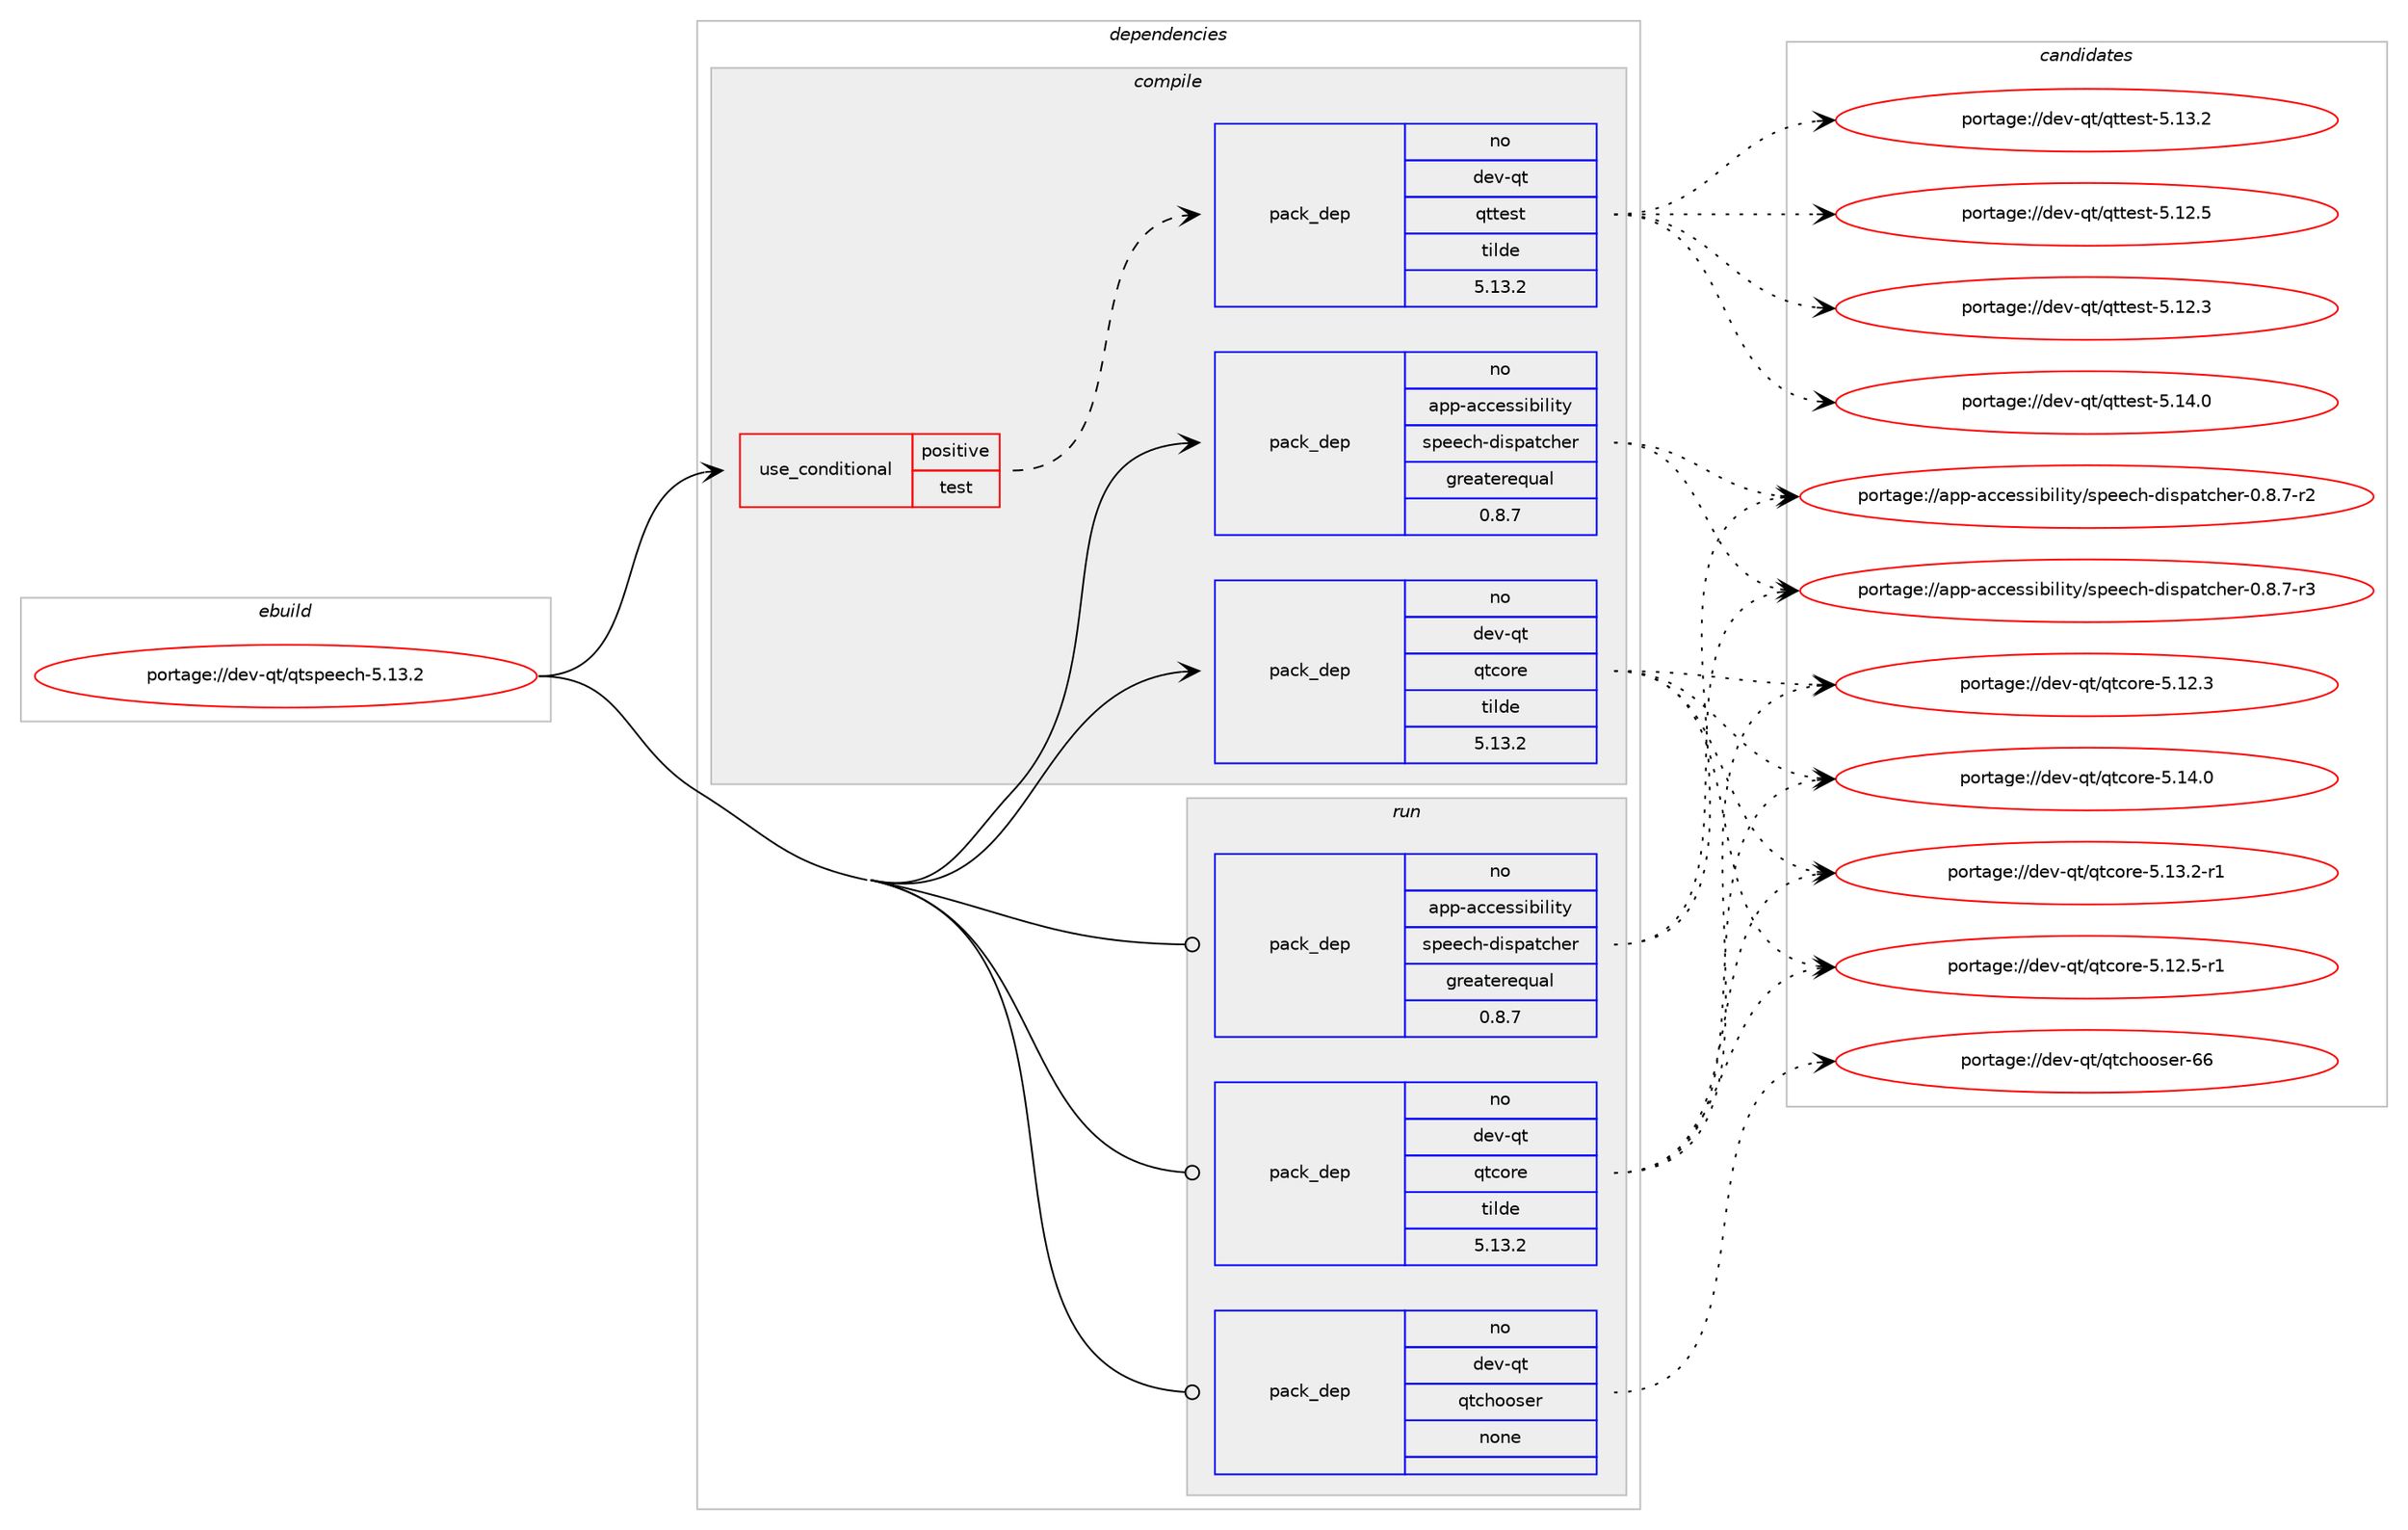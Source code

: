digraph prolog {

# *************
# Graph options
# *************

newrank=true;
concentrate=true;
compound=true;
graph [rankdir=LR,fontname=Helvetica,fontsize=10,ranksep=1.5];#, ranksep=2.5, nodesep=0.2];
edge  [arrowhead=vee];
node  [fontname=Helvetica,fontsize=10];

# **********
# The ebuild
# **********

subgraph cluster_leftcol {
color=gray;
label=<<i>ebuild</i>>;
id [label="portage://dev-qt/qtspeech-5.13.2", color=red, width=4, href="../dev-qt/qtspeech-5.13.2.svg"];
}

# ****************
# The dependencies
# ****************

subgraph cluster_midcol {
color=gray;
label=<<i>dependencies</i>>;
subgraph cluster_compile {
fillcolor="#eeeeee";
style=filled;
label=<<i>compile</i>>;
subgraph cond102336 {
dependency413248 [label=<<TABLE BORDER="0" CELLBORDER="1" CELLSPACING="0" CELLPADDING="4"><TR><TD ROWSPAN="3" CELLPADDING="10">use_conditional</TD></TR><TR><TD>positive</TD></TR><TR><TD>test</TD></TR></TABLE>>, shape=none, color=red];
subgraph pack306033 {
dependency413249 [label=<<TABLE BORDER="0" CELLBORDER="1" CELLSPACING="0" CELLPADDING="4" WIDTH="220"><TR><TD ROWSPAN="6" CELLPADDING="30">pack_dep</TD></TR><TR><TD WIDTH="110">no</TD></TR><TR><TD>dev-qt</TD></TR><TR><TD>qttest</TD></TR><TR><TD>tilde</TD></TR><TR><TD>5.13.2</TD></TR></TABLE>>, shape=none, color=blue];
}
dependency413248:e -> dependency413249:w [weight=20,style="dashed",arrowhead="vee"];
}
id:e -> dependency413248:w [weight=20,style="solid",arrowhead="vee"];
subgraph pack306034 {
dependency413250 [label=<<TABLE BORDER="0" CELLBORDER="1" CELLSPACING="0" CELLPADDING="4" WIDTH="220"><TR><TD ROWSPAN="6" CELLPADDING="30">pack_dep</TD></TR><TR><TD WIDTH="110">no</TD></TR><TR><TD>app-accessibility</TD></TR><TR><TD>speech-dispatcher</TD></TR><TR><TD>greaterequal</TD></TR><TR><TD>0.8.7</TD></TR></TABLE>>, shape=none, color=blue];
}
id:e -> dependency413250:w [weight=20,style="solid",arrowhead="vee"];
subgraph pack306035 {
dependency413251 [label=<<TABLE BORDER="0" CELLBORDER="1" CELLSPACING="0" CELLPADDING="4" WIDTH="220"><TR><TD ROWSPAN="6" CELLPADDING="30">pack_dep</TD></TR><TR><TD WIDTH="110">no</TD></TR><TR><TD>dev-qt</TD></TR><TR><TD>qtcore</TD></TR><TR><TD>tilde</TD></TR><TR><TD>5.13.2</TD></TR></TABLE>>, shape=none, color=blue];
}
id:e -> dependency413251:w [weight=20,style="solid",arrowhead="vee"];
}
subgraph cluster_compileandrun {
fillcolor="#eeeeee";
style=filled;
label=<<i>compile and run</i>>;
}
subgraph cluster_run {
fillcolor="#eeeeee";
style=filled;
label=<<i>run</i>>;
subgraph pack306036 {
dependency413252 [label=<<TABLE BORDER="0" CELLBORDER="1" CELLSPACING="0" CELLPADDING="4" WIDTH="220"><TR><TD ROWSPAN="6" CELLPADDING="30">pack_dep</TD></TR><TR><TD WIDTH="110">no</TD></TR><TR><TD>app-accessibility</TD></TR><TR><TD>speech-dispatcher</TD></TR><TR><TD>greaterequal</TD></TR><TR><TD>0.8.7</TD></TR></TABLE>>, shape=none, color=blue];
}
id:e -> dependency413252:w [weight=20,style="solid",arrowhead="odot"];
subgraph pack306037 {
dependency413253 [label=<<TABLE BORDER="0" CELLBORDER="1" CELLSPACING="0" CELLPADDING="4" WIDTH="220"><TR><TD ROWSPAN="6" CELLPADDING="30">pack_dep</TD></TR><TR><TD WIDTH="110">no</TD></TR><TR><TD>dev-qt</TD></TR><TR><TD>qtchooser</TD></TR><TR><TD>none</TD></TR><TR><TD></TD></TR></TABLE>>, shape=none, color=blue];
}
id:e -> dependency413253:w [weight=20,style="solid",arrowhead="odot"];
subgraph pack306038 {
dependency413254 [label=<<TABLE BORDER="0" CELLBORDER="1" CELLSPACING="0" CELLPADDING="4" WIDTH="220"><TR><TD ROWSPAN="6" CELLPADDING="30">pack_dep</TD></TR><TR><TD WIDTH="110">no</TD></TR><TR><TD>dev-qt</TD></TR><TR><TD>qtcore</TD></TR><TR><TD>tilde</TD></TR><TR><TD>5.13.2</TD></TR></TABLE>>, shape=none, color=blue];
}
id:e -> dependency413254:w [weight=20,style="solid",arrowhead="odot"];
}
}

# **************
# The candidates
# **************

subgraph cluster_choices {
rank=same;
color=gray;
label=<<i>candidates</i>>;

subgraph choice306033 {
color=black;
nodesep=1;
choice100101118451131164711311611610111511645534649524648 [label="portage://dev-qt/qttest-5.14.0", color=red, width=4,href="../dev-qt/qttest-5.14.0.svg"];
choice100101118451131164711311611610111511645534649514650 [label="portage://dev-qt/qttest-5.13.2", color=red, width=4,href="../dev-qt/qttest-5.13.2.svg"];
choice100101118451131164711311611610111511645534649504653 [label="portage://dev-qt/qttest-5.12.5", color=red, width=4,href="../dev-qt/qttest-5.12.5.svg"];
choice100101118451131164711311611610111511645534649504651 [label="portage://dev-qt/qttest-5.12.3", color=red, width=4,href="../dev-qt/qttest-5.12.3.svg"];
dependency413249:e -> choice100101118451131164711311611610111511645534649524648:w [style=dotted,weight="100"];
dependency413249:e -> choice100101118451131164711311611610111511645534649514650:w [style=dotted,weight="100"];
dependency413249:e -> choice100101118451131164711311611610111511645534649504653:w [style=dotted,weight="100"];
dependency413249:e -> choice100101118451131164711311611610111511645534649504651:w [style=dotted,weight="100"];
}
subgraph choice306034 {
color=black;
nodesep=1;
choice97112112459799991011151151059810510810511612147115112101101991044510010511511297116991041011144548465646554511451 [label="portage://app-accessibility/speech-dispatcher-0.8.7-r3", color=red, width=4,href="../app-accessibility/speech-dispatcher-0.8.7-r3.svg"];
choice97112112459799991011151151059810510810511612147115112101101991044510010511511297116991041011144548465646554511450 [label="portage://app-accessibility/speech-dispatcher-0.8.7-r2", color=red, width=4,href="../app-accessibility/speech-dispatcher-0.8.7-r2.svg"];
dependency413250:e -> choice97112112459799991011151151059810510810511612147115112101101991044510010511511297116991041011144548465646554511451:w [style=dotted,weight="100"];
dependency413250:e -> choice97112112459799991011151151059810510810511612147115112101101991044510010511511297116991041011144548465646554511450:w [style=dotted,weight="100"];
}
subgraph choice306035 {
color=black;
nodesep=1;
choice10010111845113116471131169911111410145534649524648 [label="portage://dev-qt/qtcore-5.14.0", color=red, width=4,href="../dev-qt/qtcore-5.14.0.svg"];
choice100101118451131164711311699111114101455346495146504511449 [label="portage://dev-qt/qtcore-5.13.2-r1", color=red, width=4,href="../dev-qt/qtcore-5.13.2-r1.svg"];
choice100101118451131164711311699111114101455346495046534511449 [label="portage://dev-qt/qtcore-5.12.5-r1", color=red, width=4,href="../dev-qt/qtcore-5.12.5-r1.svg"];
choice10010111845113116471131169911111410145534649504651 [label="portage://dev-qt/qtcore-5.12.3", color=red, width=4,href="../dev-qt/qtcore-5.12.3.svg"];
dependency413251:e -> choice10010111845113116471131169911111410145534649524648:w [style=dotted,weight="100"];
dependency413251:e -> choice100101118451131164711311699111114101455346495146504511449:w [style=dotted,weight="100"];
dependency413251:e -> choice100101118451131164711311699111114101455346495046534511449:w [style=dotted,weight="100"];
dependency413251:e -> choice10010111845113116471131169911111410145534649504651:w [style=dotted,weight="100"];
}
subgraph choice306036 {
color=black;
nodesep=1;
choice97112112459799991011151151059810510810511612147115112101101991044510010511511297116991041011144548465646554511451 [label="portage://app-accessibility/speech-dispatcher-0.8.7-r3", color=red, width=4,href="../app-accessibility/speech-dispatcher-0.8.7-r3.svg"];
choice97112112459799991011151151059810510810511612147115112101101991044510010511511297116991041011144548465646554511450 [label="portage://app-accessibility/speech-dispatcher-0.8.7-r2", color=red, width=4,href="../app-accessibility/speech-dispatcher-0.8.7-r2.svg"];
dependency413252:e -> choice97112112459799991011151151059810510810511612147115112101101991044510010511511297116991041011144548465646554511451:w [style=dotted,weight="100"];
dependency413252:e -> choice97112112459799991011151151059810510810511612147115112101101991044510010511511297116991041011144548465646554511450:w [style=dotted,weight="100"];
}
subgraph choice306037 {
color=black;
nodesep=1;
choice100101118451131164711311699104111111115101114455454 [label="portage://dev-qt/qtchooser-66", color=red, width=4,href="../dev-qt/qtchooser-66.svg"];
dependency413253:e -> choice100101118451131164711311699104111111115101114455454:w [style=dotted,weight="100"];
}
subgraph choice306038 {
color=black;
nodesep=1;
choice10010111845113116471131169911111410145534649524648 [label="portage://dev-qt/qtcore-5.14.0", color=red, width=4,href="../dev-qt/qtcore-5.14.0.svg"];
choice100101118451131164711311699111114101455346495146504511449 [label="portage://dev-qt/qtcore-5.13.2-r1", color=red, width=4,href="../dev-qt/qtcore-5.13.2-r1.svg"];
choice100101118451131164711311699111114101455346495046534511449 [label="portage://dev-qt/qtcore-5.12.5-r1", color=red, width=4,href="../dev-qt/qtcore-5.12.5-r1.svg"];
choice10010111845113116471131169911111410145534649504651 [label="portage://dev-qt/qtcore-5.12.3", color=red, width=4,href="../dev-qt/qtcore-5.12.3.svg"];
dependency413254:e -> choice10010111845113116471131169911111410145534649524648:w [style=dotted,weight="100"];
dependency413254:e -> choice100101118451131164711311699111114101455346495146504511449:w [style=dotted,weight="100"];
dependency413254:e -> choice100101118451131164711311699111114101455346495046534511449:w [style=dotted,weight="100"];
dependency413254:e -> choice10010111845113116471131169911111410145534649504651:w [style=dotted,weight="100"];
}
}

}
